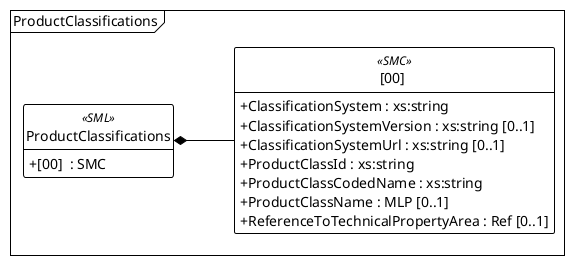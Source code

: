 @startuml
!theme plain
left to right direction
hide class circle
hide class methods
skinparam classAttributeIconSize 0
' skinparam linetype polyline
skinparam linetype ortho

mainframe  ProductClassifications

class "ProductClassifications" as ID00000001 <<SML>> {
  +[00]  : SMC
}

class "[00] " as ID00000002 <<SMC>> {
  +ClassificationSystem : xs:string
  +ClassificationSystemVersion : xs:string [0..1]
  +ClassificationSystemUrl : xs:string [0..1]
  +ProductClassId : xs:string
  +ProductClassCodedName : xs:string
  +ProductClassName : MLP [0..1]
  +ReferenceToTechnicalPropertyArea : Ref [0..1]
}

ID00000001 *--  ID00000002 : ""
@enduml

